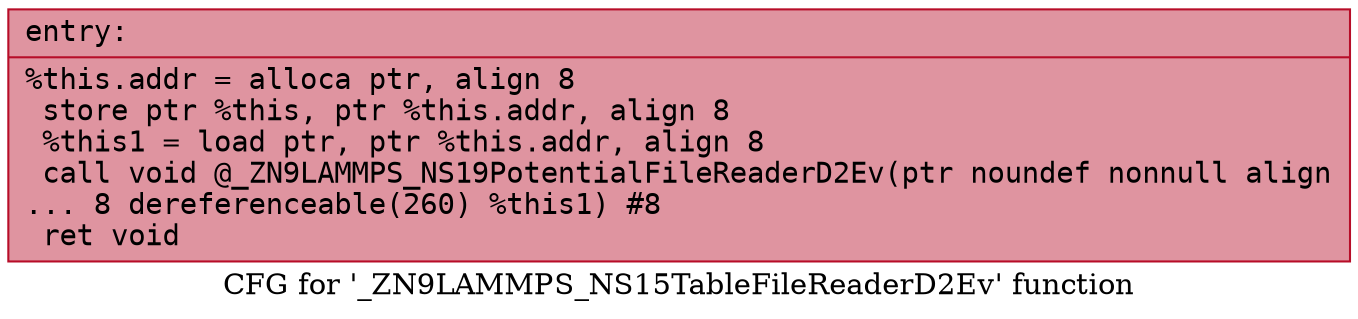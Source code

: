 digraph "CFG for '_ZN9LAMMPS_NS15TableFileReaderD2Ev' function" {
	label="CFG for '_ZN9LAMMPS_NS15TableFileReaderD2Ev' function";

	Node0x5601b84422b0 [shape=record,color="#b70d28ff", style=filled, fillcolor="#b70d2870" fontname="Courier",label="{entry:\l|  %this.addr = alloca ptr, align 8\l  store ptr %this, ptr %this.addr, align 8\l  %this1 = load ptr, ptr %this.addr, align 8\l  call void @_ZN9LAMMPS_NS19PotentialFileReaderD2Ev(ptr noundef nonnull align\l... 8 dereferenceable(260) %this1) #8\l  ret void\l}"];
}
